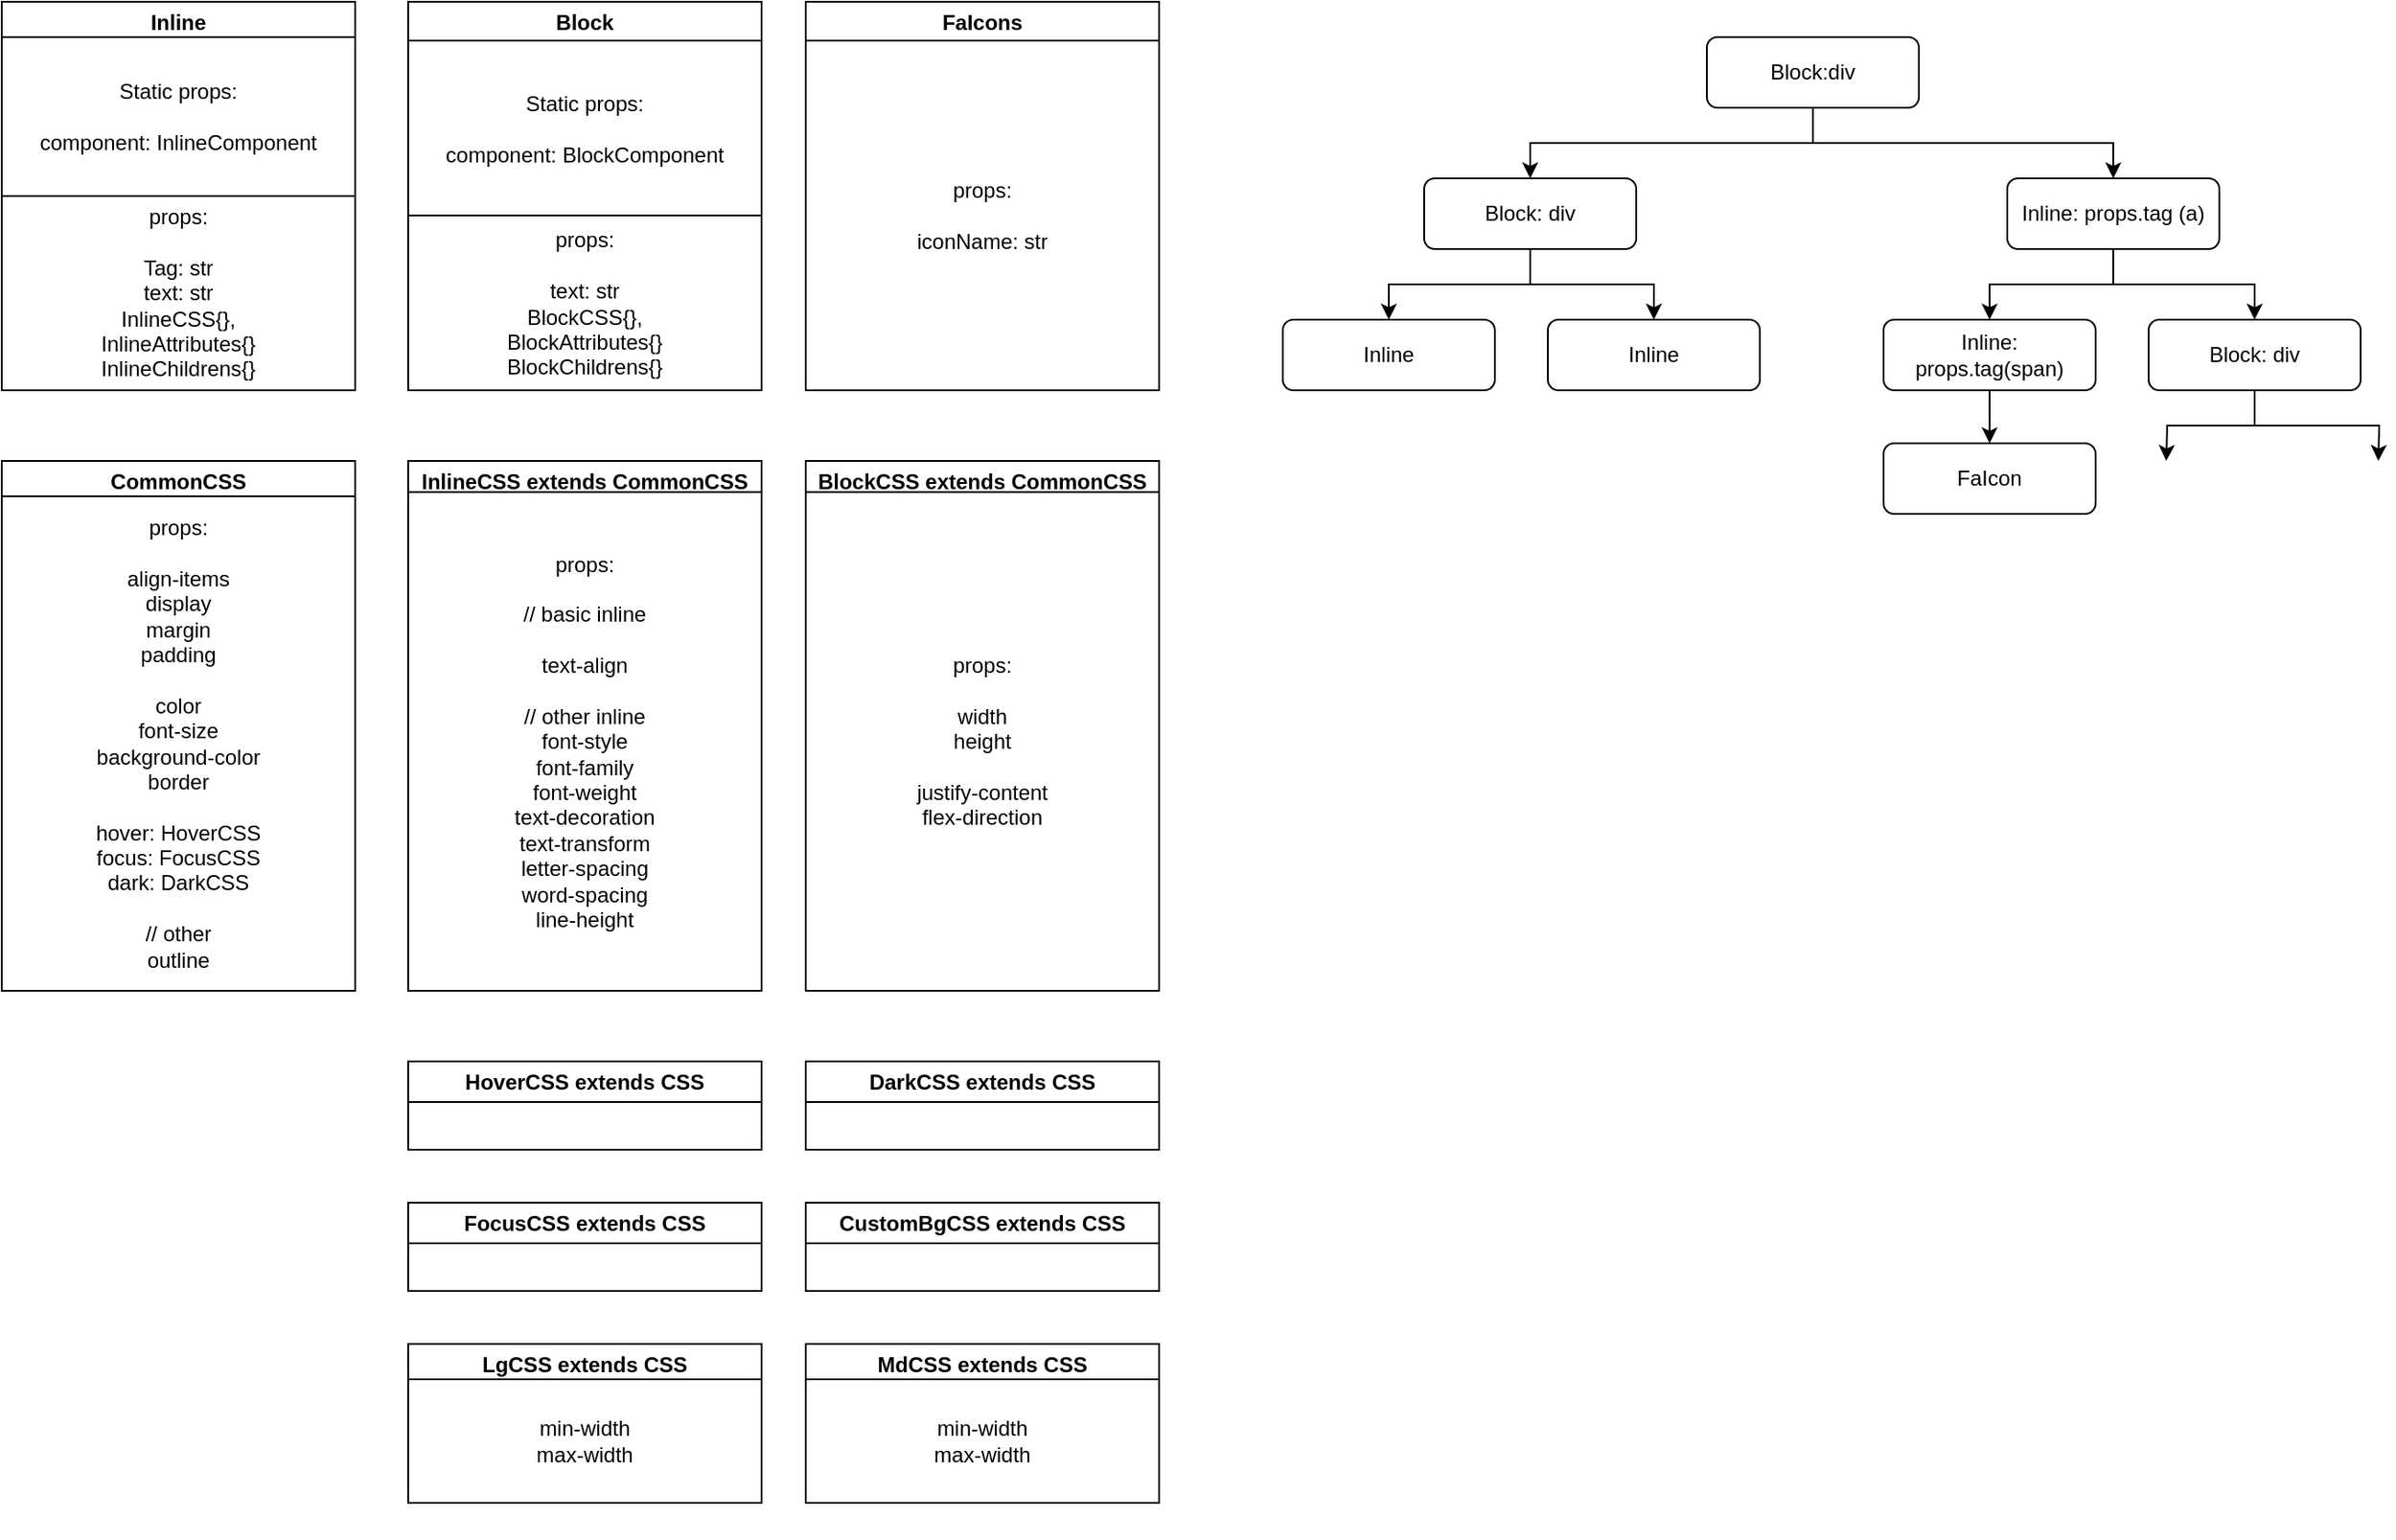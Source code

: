 <mxfile version="21.1.1" type="github">
  <diagram id="yPxyJZ8AM_hMuL3Unpa9" name="complex gitflow">
    <mxGraphModel dx="1509" dy="796" grid="1" gridSize="10" guides="1" tooltips="1" connect="1" arrows="1" fold="1" page="1" pageScale="1" pageWidth="1100" pageHeight="850" math="0" shadow="0">
      <root>
        <mxCell id="0" />
        <mxCell id="1" parent="0" />
        <mxCell id="nIs_TiCdEZjcmo3SVBWc-13" value="" style="group" vertex="1" connectable="0" parent="1">
          <mxGeometry x="225" y="30" width="200" height="220" as="geometry" />
        </mxCell>
        <mxCell id="nIs_TiCdEZjcmo3SVBWc-5" value="Inline" style="swimlane;whiteSpace=wrap;html=1;" vertex="1" parent="nIs_TiCdEZjcmo3SVBWc-13">
          <mxGeometry width="200" height="220" as="geometry" />
        </mxCell>
        <mxCell id="nIs_TiCdEZjcmo3SVBWc-8" value="props:&lt;br&gt;&lt;br&gt;Tag: str&lt;br&gt;text: str&lt;br&gt;InlineCSS{}, &lt;br&gt;InlineAttributes{}&lt;br&gt;InlineChildrens{}" style="whiteSpace=wrap;html=1;" vertex="1" parent="nIs_TiCdEZjcmo3SVBWc-5">
          <mxGeometry y="110" width="200" height="110" as="geometry" />
        </mxCell>
        <mxCell id="nIs_TiCdEZjcmo3SVBWc-11" value="Static props:&lt;br&gt;&lt;br&gt;component: InlineComponent" style="whiteSpace=wrap;html=1;" vertex="1" parent="nIs_TiCdEZjcmo3SVBWc-13">
          <mxGeometry y="20" width="200" height="90" as="geometry" />
        </mxCell>
        <mxCell id="nIs_TiCdEZjcmo3SVBWc-14" value="" style="group" vertex="1" connectable="0" parent="1">
          <mxGeometry x="455" y="30" width="200" height="220" as="geometry" />
        </mxCell>
        <mxCell id="nIs_TiCdEZjcmo3SVBWc-15" value="Block" style="swimlane;whiteSpace=wrap;html=1;" vertex="1" parent="nIs_TiCdEZjcmo3SVBWc-14">
          <mxGeometry width="200" height="220.0" as="geometry" />
        </mxCell>
        <mxCell id="nIs_TiCdEZjcmo3SVBWc-16" value="props:&lt;br&gt;&lt;br&gt;text: str&lt;br&gt;BlockCSS{}, &lt;br&gt;BlockAttributes{}&lt;br&gt;BlockChildrens{}" style="whiteSpace=wrap;html=1;" vertex="1" parent="nIs_TiCdEZjcmo3SVBWc-15">
          <mxGeometry y="121.0" width="200" height="99.0" as="geometry" />
        </mxCell>
        <mxCell id="nIs_TiCdEZjcmo3SVBWc-17" value="Static props:&lt;br&gt;&lt;br&gt;component: BlockComponent" style="whiteSpace=wrap;html=1;" vertex="1" parent="nIs_TiCdEZjcmo3SVBWc-14">
          <mxGeometry y="22" width="200" height="99.0" as="geometry" />
        </mxCell>
        <mxCell id="nIs_TiCdEZjcmo3SVBWc-18" value="" style="group" vertex="1" connectable="0" parent="1">
          <mxGeometry x="680" y="30" width="200" height="220" as="geometry" />
        </mxCell>
        <mxCell id="nIs_TiCdEZjcmo3SVBWc-19" value="FaIcons" style="swimlane;whiteSpace=wrap;html=1;" vertex="1" parent="nIs_TiCdEZjcmo3SVBWc-18">
          <mxGeometry width="200" height="220.0" as="geometry" />
        </mxCell>
        <mxCell id="nIs_TiCdEZjcmo3SVBWc-20" value="props:&lt;br&gt;&lt;br&gt;iconName: str" style="whiteSpace=wrap;html=1;" vertex="1" parent="nIs_TiCdEZjcmo3SVBWc-19">
          <mxGeometry y="22" width="200" height="198.0" as="geometry" />
        </mxCell>
        <mxCell id="nIs_TiCdEZjcmo3SVBWc-23" value="" style="group" vertex="1" connectable="0" parent="1">
          <mxGeometry x="455" y="290" width="200" height="300" as="geometry" />
        </mxCell>
        <mxCell id="nIs_TiCdEZjcmo3SVBWc-24" value="InlineCSS extends CommonCSS" style="swimlane;whiteSpace=wrap;html=1;" vertex="1" parent="nIs_TiCdEZjcmo3SVBWc-23">
          <mxGeometry width="200" height="300" as="geometry" />
        </mxCell>
        <mxCell id="nIs_TiCdEZjcmo3SVBWc-25" value="props:&lt;br&gt;&lt;br&gt;// basic inline&lt;br&gt;&lt;br&gt;text-align&lt;br&gt;&lt;br&gt;// other inline&lt;br&gt;font-style&lt;br&gt;font-family&lt;br&gt;font-weight&lt;br&gt;text-decoration&lt;br style=&quot;border-color: var(--border-color);&quot;&gt;text-transform&lt;br style=&quot;border-color: var(--border-color);&quot;&gt;letter-spacing&lt;br style=&quot;border-color: var(--border-color);&quot;&gt;word-spacing&lt;br style=&quot;border-color: var(--border-color);&quot;&gt;line-height" style="whiteSpace=wrap;html=1;" vertex="1" parent="nIs_TiCdEZjcmo3SVBWc-24">
          <mxGeometry y="17.65" width="200" height="282.35" as="geometry" />
        </mxCell>
        <mxCell id="nIs_TiCdEZjcmo3SVBWc-27" value="" style="group" vertex="1" connectable="0" parent="1">
          <mxGeometry x="460" y="630" width="200" height="270" as="geometry" />
        </mxCell>
        <mxCell id="nIs_TiCdEZjcmo3SVBWc-28" value="HoverCSS extends CSS" style="swimlane;whiteSpace=wrap;html=1;" vertex="1" parent="nIs_TiCdEZjcmo3SVBWc-27">
          <mxGeometry x="-5" width="200" height="50" as="geometry" />
        </mxCell>
        <mxCell id="nIs_TiCdEZjcmo3SVBWc-33" value="" style="group" vertex="1" connectable="0" parent="1">
          <mxGeometry x="460" y="410" width="200" height="350" as="geometry" />
        </mxCell>
        <mxCell id="nIs_TiCdEZjcmo3SVBWc-34" value="FocusCSS extends CSS" style="swimlane;whiteSpace=wrap;html=1;" vertex="1" parent="nIs_TiCdEZjcmo3SVBWc-33">
          <mxGeometry x="-5" y="300" width="200" height="50" as="geometry" />
        </mxCell>
        <mxCell id="nIs_TiCdEZjcmo3SVBWc-41" value="" style="group" vertex="1" connectable="0" parent="nIs_TiCdEZjcmo3SVBWc-34">
          <mxGeometry y="-250" width="200" height="270" as="geometry" />
        </mxCell>
        <mxCell id="nIs_TiCdEZjcmo3SVBWc-42" value="LgCSS extends CSS" style="swimlane;whiteSpace=wrap;html=1;" vertex="1" parent="nIs_TiCdEZjcmo3SVBWc-41">
          <mxGeometry y="330" width="200" height="90" as="geometry" />
        </mxCell>
        <mxCell id="nIs_TiCdEZjcmo3SVBWc-43" value="min-width&lt;br&gt;max-width" style="whiteSpace=wrap;html=1;" vertex="1" parent="nIs_TiCdEZjcmo3SVBWc-42">
          <mxGeometry y="20" width="200" height="70" as="geometry" />
        </mxCell>
        <mxCell id="nIs_TiCdEZjcmo3SVBWc-37" value="" style="group" vertex="1" connectable="0" parent="1">
          <mxGeometry x="680" y="630" width="200" height="250" as="geometry" />
        </mxCell>
        <mxCell id="nIs_TiCdEZjcmo3SVBWc-38" value="DarkCSS extends CSS" style="swimlane;whiteSpace=wrap;html=1;" vertex="1" parent="nIs_TiCdEZjcmo3SVBWc-37">
          <mxGeometry width="200" height="50" as="geometry" />
        </mxCell>
        <mxCell id="nIs_TiCdEZjcmo3SVBWc-39" value="" style="group" vertex="1" connectable="0" parent="nIs_TiCdEZjcmo3SVBWc-37">
          <mxGeometry y="80" width="200" height="170" as="geometry" />
        </mxCell>
        <mxCell id="nIs_TiCdEZjcmo3SVBWc-40" value="CustomBgCSS extends CSS" style="swimlane;whiteSpace=wrap;html=1;" vertex="1" parent="nIs_TiCdEZjcmo3SVBWc-39">
          <mxGeometry width="200" height="50" as="geometry" />
        </mxCell>
        <mxCell id="nIs_TiCdEZjcmo3SVBWc-49" value="MdCSS extends CSS" style="swimlane;whiteSpace=wrap;html=1;" vertex="1" parent="nIs_TiCdEZjcmo3SVBWc-39">
          <mxGeometry y="80" width="200" height="90" as="geometry" />
        </mxCell>
        <mxCell id="nIs_TiCdEZjcmo3SVBWc-50" value="min-width&lt;br&gt;max-width" style="whiteSpace=wrap;html=1;" vertex="1" parent="nIs_TiCdEZjcmo3SVBWc-49">
          <mxGeometry y="20" width="200" height="70" as="geometry" />
        </mxCell>
        <mxCell id="nIs_TiCdEZjcmo3SVBWc-51" value="CommonCSS" style="swimlane;whiteSpace=wrap;html=1;" vertex="1" parent="1">
          <mxGeometry x="225" y="290" width="200" height="300" as="geometry" />
        </mxCell>
        <mxCell id="nIs_TiCdEZjcmo3SVBWc-52" value="props:&lt;br&gt;&lt;br&gt;align-items&lt;br&gt;display&lt;br&gt;margin&lt;br&gt;padding&lt;br&gt;&lt;br&gt;color&lt;br style=&quot;border-color: var(--border-color);&quot;&gt;font-size&lt;br&gt;background-color&lt;br&gt;border&lt;br&gt;&lt;br&gt;hover: HoverCSS&lt;br&gt;focus: FocusCSS&lt;br&gt;dark: DarkCSS&lt;br&gt;&lt;br&gt;// other&lt;br&gt;outline" style="whiteSpace=wrap;html=1;" vertex="1" parent="nIs_TiCdEZjcmo3SVBWc-51">
          <mxGeometry y="20" width="200" height="280" as="geometry" />
        </mxCell>
        <mxCell id="nIs_TiCdEZjcmo3SVBWc-53" value="" style="group" vertex="1" connectable="0" parent="1">
          <mxGeometry x="680" y="290" width="200" height="300" as="geometry" />
        </mxCell>
        <mxCell id="nIs_TiCdEZjcmo3SVBWc-54" value="BlockCSS extends CommonCSS" style="swimlane;whiteSpace=wrap;html=1;" vertex="1" parent="nIs_TiCdEZjcmo3SVBWc-53">
          <mxGeometry width="200" height="300" as="geometry" />
        </mxCell>
        <mxCell id="nIs_TiCdEZjcmo3SVBWc-55" value="props:&lt;br&gt;&lt;br&gt;width&lt;br style=&quot;border-color: var(--border-color);&quot;&gt;height&lt;br&gt;&lt;br&gt;justify-content&lt;br&gt;flex-direction" style="whiteSpace=wrap;html=1;" vertex="1" parent="nIs_TiCdEZjcmo3SVBWc-54">
          <mxGeometry y="17.65" width="200" height="282.35" as="geometry" />
        </mxCell>
        <mxCell id="nIs_TiCdEZjcmo3SVBWc-60" style="edgeStyle=orthogonalEdgeStyle;rounded=0;orthogonalLoop=1;jettySize=auto;html=1;" edge="1" parent="1" source="nIs_TiCdEZjcmo3SVBWc-56" target="nIs_TiCdEZjcmo3SVBWc-58">
          <mxGeometry relative="1" as="geometry">
            <Array as="points">
              <mxPoint x="1250" y="110" />
              <mxPoint x="1090" y="110" />
            </Array>
          </mxGeometry>
        </mxCell>
        <mxCell id="nIs_TiCdEZjcmo3SVBWc-61" style="edgeStyle=orthogonalEdgeStyle;rounded=0;orthogonalLoop=1;jettySize=auto;html=1;exitX=0.5;exitY=1;exitDx=0;exitDy=0;entryX=0.5;entryY=0;entryDx=0;entryDy=0;" edge="1" parent="1" source="nIs_TiCdEZjcmo3SVBWc-56" target="nIs_TiCdEZjcmo3SVBWc-59">
          <mxGeometry relative="1" as="geometry" />
        </mxCell>
        <mxCell id="nIs_TiCdEZjcmo3SVBWc-56" value="Block:div" style="rounded=1;whiteSpace=wrap;html=1;" vertex="1" parent="1">
          <mxGeometry x="1190" y="50" width="120" height="40" as="geometry" />
        </mxCell>
        <mxCell id="nIs_TiCdEZjcmo3SVBWc-68" style="edgeStyle=orthogonalEdgeStyle;rounded=0;orthogonalLoop=1;jettySize=auto;html=1;exitX=0.5;exitY=1;exitDx=0;exitDy=0;entryX=0.5;entryY=0;entryDx=0;entryDy=0;" edge="1" parent="1" source="nIs_TiCdEZjcmo3SVBWc-58" target="nIs_TiCdEZjcmo3SVBWc-62">
          <mxGeometry relative="1" as="geometry" />
        </mxCell>
        <mxCell id="nIs_TiCdEZjcmo3SVBWc-69" style="edgeStyle=orthogonalEdgeStyle;rounded=0;orthogonalLoop=1;jettySize=auto;html=1;exitX=0.5;exitY=1;exitDx=0;exitDy=0;entryX=0.5;entryY=0;entryDx=0;entryDy=0;" edge="1" parent="1" source="nIs_TiCdEZjcmo3SVBWc-58" target="nIs_TiCdEZjcmo3SVBWc-63">
          <mxGeometry relative="1" as="geometry" />
        </mxCell>
        <mxCell id="nIs_TiCdEZjcmo3SVBWc-58" value="Block: div" style="rounded=1;whiteSpace=wrap;html=1;" vertex="1" parent="1">
          <mxGeometry x="1030" y="130" width="120" height="40" as="geometry" />
        </mxCell>
        <mxCell id="nIs_TiCdEZjcmo3SVBWc-66" style="edgeStyle=orthogonalEdgeStyle;rounded=0;orthogonalLoop=1;jettySize=auto;html=1;exitX=0.5;exitY=1;exitDx=0;exitDy=0;entryX=0.5;entryY=0;entryDx=0;entryDy=0;" edge="1" parent="1" source="nIs_TiCdEZjcmo3SVBWc-59" target="nIs_TiCdEZjcmo3SVBWc-64">
          <mxGeometry relative="1" as="geometry" />
        </mxCell>
        <mxCell id="nIs_TiCdEZjcmo3SVBWc-67" style="edgeStyle=orthogonalEdgeStyle;rounded=0;orthogonalLoop=1;jettySize=auto;html=1;exitX=0.5;exitY=1;exitDx=0;exitDy=0;entryX=0.5;entryY=0;entryDx=0;entryDy=0;" edge="1" parent="1" source="nIs_TiCdEZjcmo3SVBWc-59" target="nIs_TiCdEZjcmo3SVBWc-65">
          <mxGeometry relative="1" as="geometry" />
        </mxCell>
        <mxCell id="nIs_TiCdEZjcmo3SVBWc-59" value="Inline: props.tag (a)" style="rounded=1;whiteSpace=wrap;html=1;" vertex="1" parent="1">
          <mxGeometry x="1360" y="130" width="120" height="40" as="geometry" />
        </mxCell>
        <mxCell id="nIs_TiCdEZjcmo3SVBWc-62" value="Inline" style="rounded=1;whiteSpace=wrap;html=1;" vertex="1" parent="1">
          <mxGeometry x="950" y="210" width="120" height="40" as="geometry" />
        </mxCell>
        <mxCell id="nIs_TiCdEZjcmo3SVBWc-63" value="Inline" style="rounded=1;whiteSpace=wrap;html=1;" vertex="1" parent="1">
          <mxGeometry x="1100" y="210" width="120" height="40" as="geometry" />
        </mxCell>
        <mxCell id="nIs_TiCdEZjcmo3SVBWc-71" style="edgeStyle=orthogonalEdgeStyle;rounded=0;orthogonalLoop=1;jettySize=auto;html=1;exitX=0.5;exitY=1;exitDx=0;exitDy=0;entryX=0.5;entryY=0;entryDx=0;entryDy=0;" edge="1" parent="1" source="nIs_TiCdEZjcmo3SVBWc-64" target="nIs_TiCdEZjcmo3SVBWc-70">
          <mxGeometry relative="1" as="geometry" />
        </mxCell>
        <mxCell id="nIs_TiCdEZjcmo3SVBWc-64" value="Inline: props.tag(span)" style="rounded=1;whiteSpace=wrap;html=1;" vertex="1" parent="1">
          <mxGeometry x="1290" y="210" width="120" height="40" as="geometry" />
        </mxCell>
        <mxCell id="nIs_TiCdEZjcmo3SVBWc-73" style="edgeStyle=orthogonalEdgeStyle;rounded=0;orthogonalLoop=1;jettySize=auto;html=1;exitX=0.5;exitY=1;exitDx=0;exitDy=0;" edge="1" parent="1" source="nIs_TiCdEZjcmo3SVBWc-65">
          <mxGeometry relative="1" as="geometry">
            <mxPoint x="1570" y="290" as="targetPoint" />
          </mxGeometry>
        </mxCell>
        <mxCell id="nIs_TiCdEZjcmo3SVBWc-74" style="edgeStyle=orthogonalEdgeStyle;rounded=0;orthogonalLoop=1;jettySize=auto;html=1;exitX=0.5;exitY=1;exitDx=0;exitDy=0;" edge="1" parent="1" source="nIs_TiCdEZjcmo3SVBWc-65">
          <mxGeometry relative="1" as="geometry">
            <mxPoint x="1450" y="290" as="targetPoint" />
          </mxGeometry>
        </mxCell>
        <mxCell id="nIs_TiCdEZjcmo3SVBWc-65" value="Block: div" style="rounded=1;whiteSpace=wrap;html=1;" vertex="1" parent="1">
          <mxGeometry x="1440" y="210" width="120" height="40" as="geometry" />
        </mxCell>
        <mxCell id="nIs_TiCdEZjcmo3SVBWc-70" value="FaIcon" style="rounded=1;whiteSpace=wrap;html=1;" vertex="1" parent="1">
          <mxGeometry x="1290" y="280" width="120" height="40" as="geometry" />
        </mxCell>
      </root>
    </mxGraphModel>
  </diagram>
</mxfile>
